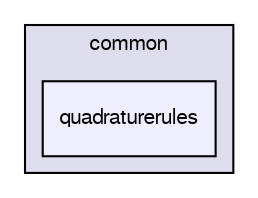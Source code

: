 digraph G {
  compound=true
  node [ fontsize=10, fontname="FreeSans"];
  edge [ labelfontsize=9, labelfontname="FreeSans"];
  subgraph clusterdir_cbb40b532500855a4d3fb2d96695f9bb {
    graph [ bgcolor="#ddddee", pencolor="black", label="common" fontname="FreeSans", fontsize=10, URL="dir_cbb40b532500855a4d3fb2d96695f9bb.html"]
  dir_88496d4c5468ca7767c4698b22c98bcc [shape=box, label="quadraturerules", style="filled", fillcolor="#eeeeff", pencolor="black", URL="dir_88496d4c5468ca7767c4698b22c98bcc.html"];
  }
}
